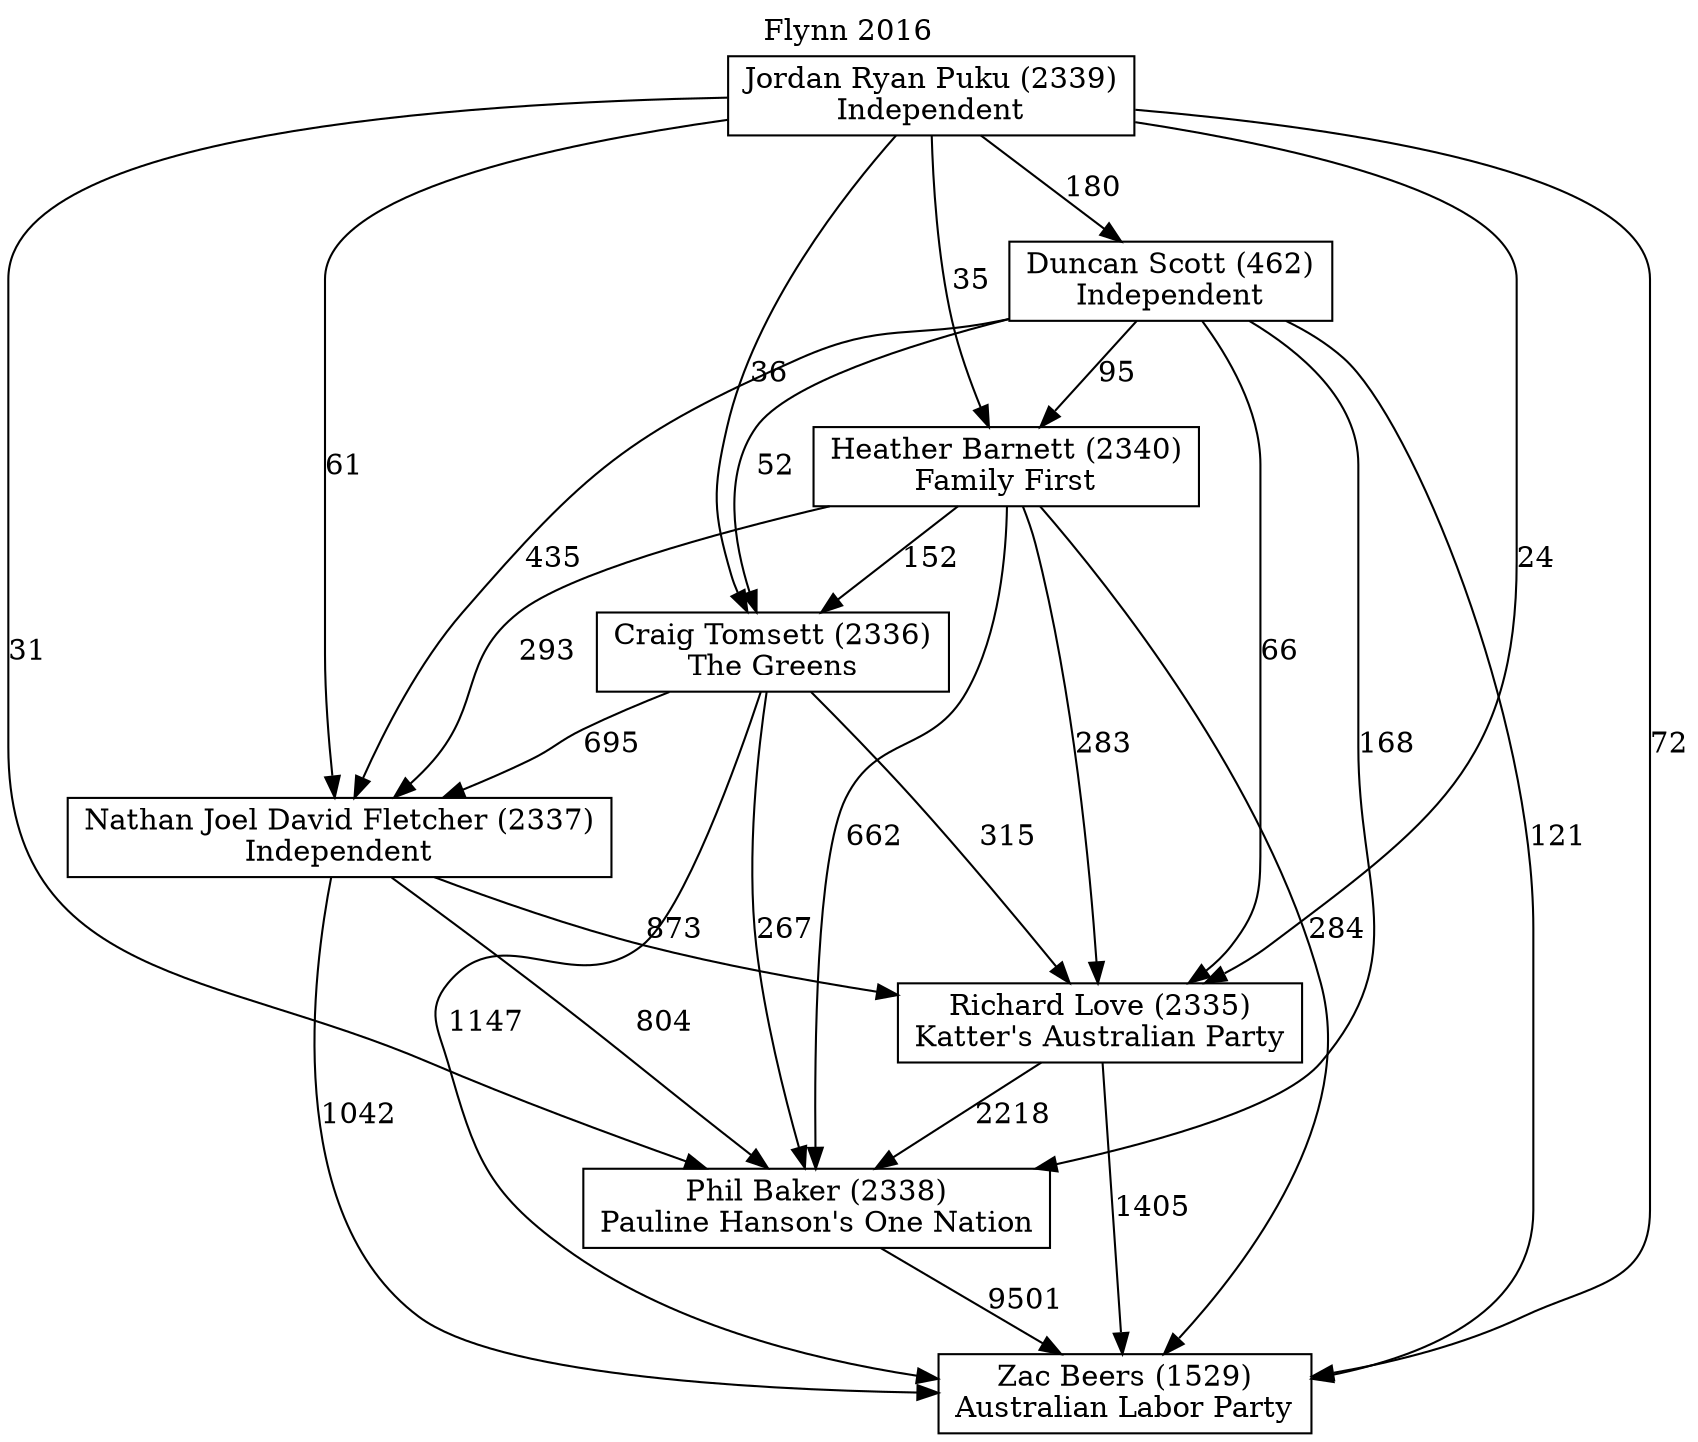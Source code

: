 // House preference flow
digraph "Zac Beers (1529)_Flynn_2016" {
	graph [label="Flynn 2016" labelloc=t mclimit=10]
	node [shape=box]
	"Zac Beers (1529)" [label="Zac Beers (1529)
Australian Labor Party"]
	"Phil Baker (2338)" [label="Phil Baker (2338)
Pauline Hanson's One Nation"]
	"Richard Love (2335)" [label="Richard Love (2335)
Katter's Australian Party"]
	"Nathan Joel David Fletcher (2337)" [label="Nathan Joel David Fletcher (2337)
Independent"]
	"Craig Tomsett (2336)" [label="Craig Tomsett (2336)
The Greens"]
	"Heather Barnett (2340)" [label="Heather Barnett (2340)
Family First"]
	"Duncan Scott (462)" [label="Duncan Scott (462)
Independent"]
	"Jordan Ryan Puku (2339)" [label="Jordan Ryan Puku (2339)
Independent"]
	"Phil Baker (2338)" -> "Zac Beers (1529)" [label=9501]
	"Richard Love (2335)" -> "Phil Baker (2338)" [label=2218]
	"Nathan Joel David Fletcher (2337)" -> "Richard Love (2335)" [label=873]
	"Craig Tomsett (2336)" -> "Nathan Joel David Fletcher (2337)" [label=695]
	"Heather Barnett (2340)" -> "Craig Tomsett (2336)" [label=152]
	"Duncan Scott (462)" -> "Heather Barnett (2340)" [label=95]
	"Jordan Ryan Puku (2339)" -> "Duncan Scott (462)" [label=180]
	"Richard Love (2335)" -> "Zac Beers (1529)" [label=1405]
	"Nathan Joel David Fletcher (2337)" -> "Zac Beers (1529)" [label=1042]
	"Craig Tomsett (2336)" -> "Zac Beers (1529)" [label=1147]
	"Heather Barnett (2340)" -> "Zac Beers (1529)" [label=284]
	"Duncan Scott (462)" -> "Zac Beers (1529)" [label=121]
	"Jordan Ryan Puku (2339)" -> "Zac Beers (1529)" [label=72]
	"Jordan Ryan Puku (2339)" -> "Heather Barnett (2340)" [label=35]
	"Duncan Scott (462)" -> "Craig Tomsett (2336)" [label=52]
	"Jordan Ryan Puku (2339)" -> "Craig Tomsett (2336)" [label=36]
	"Heather Barnett (2340)" -> "Nathan Joel David Fletcher (2337)" [label=293]
	"Duncan Scott (462)" -> "Nathan Joel David Fletcher (2337)" [label=435]
	"Jordan Ryan Puku (2339)" -> "Nathan Joel David Fletcher (2337)" [label=61]
	"Craig Tomsett (2336)" -> "Richard Love (2335)" [label=315]
	"Heather Barnett (2340)" -> "Richard Love (2335)" [label=283]
	"Duncan Scott (462)" -> "Richard Love (2335)" [label=66]
	"Jordan Ryan Puku (2339)" -> "Richard Love (2335)" [label=24]
	"Nathan Joel David Fletcher (2337)" -> "Phil Baker (2338)" [label=804]
	"Craig Tomsett (2336)" -> "Phil Baker (2338)" [label=267]
	"Heather Barnett (2340)" -> "Phil Baker (2338)" [label=662]
	"Duncan Scott (462)" -> "Phil Baker (2338)" [label=168]
	"Jordan Ryan Puku (2339)" -> "Phil Baker (2338)" [label=31]
}
